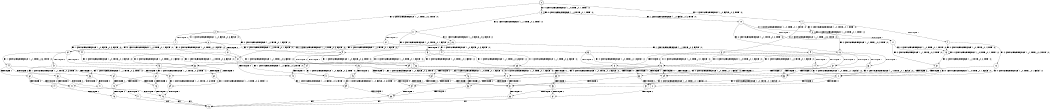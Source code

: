 digraph BCG {
size = "7, 10.5";
center = TRUE;
node [shape = circle];
0 [peripheries = 2];
0 -> 1 [label = "EX !1 !ATOMIC_EXCH_BRANCH (1, +0, FALSE, +0, 3, TRUE) !:0:"];
0 -> 2 [label = "EX !2 !ATOMIC_EXCH_BRANCH (1, +1, TRUE, +0, 2, TRUE) !:0:"];
0 -> 3 [label = "EX !0 !ATOMIC_EXCH_BRANCH (1, +0, TRUE, +0, 1, TRUE) !:0:"];
1 -> 4 [label = "TERMINATE !1"];
1 -> 5 [label = "EX !2 !ATOMIC_EXCH_BRANCH (1, +1, TRUE, +0, 2, TRUE) !:0:"];
1 -> 6 [label = "EX !0 !ATOMIC_EXCH_BRANCH (1, +0, TRUE, +0, 1, TRUE) !:0:"];
2 -> 7 [label = "TERMINATE !2"];
2 -> 8 [label = "EX !1 !ATOMIC_EXCH_BRANCH (1, +0, FALSE, +0, 3, FALSE) !:0:"];
2 -> 9 [label = "EX !0 !ATOMIC_EXCH_BRANCH (1, +0, TRUE, +0, 1, FALSE) !:0:"];
3 -> 10 [label = "EX !1 !ATOMIC_EXCH_BRANCH (1, +0, FALSE, +0, 3, TRUE) !:0:"];
3 -> 11 [label = "EX !2 !ATOMIC_EXCH_BRANCH (1, +1, TRUE, +0, 2, TRUE) !:0:"];
3 -> 3 [label = "EX !0 !ATOMIC_EXCH_BRANCH (1, +0, TRUE, +0, 1, TRUE) !:0:"];
4 -> 12 [label = "EX !2 !ATOMIC_EXCH_BRANCH (1, +1, TRUE, +0, 2, TRUE) !:0:"];
4 -> 13 [label = "EX !0 !ATOMIC_EXCH_BRANCH (1, +0, TRUE, +0, 1, TRUE) !:0:"];
5 -> 14 [label = "TERMINATE !1"];
5 -> 15 [label = "TERMINATE !2"];
5 -> 16 [label = "EX !0 !ATOMIC_EXCH_BRANCH (1, +0, TRUE, +0, 1, FALSE) !:0:"];
6 -> 17 [label = "TERMINATE !1"];
6 -> 18 [label = "EX !2 !ATOMIC_EXCH_BRANCH (1, +1, TRUE, +0, 2, TRUE) !:0:"];
6 -> 6 [label = "EX !0 !ATOMIC_EXCH_BRANCH (1, +0, TRUE, +0, 1, TRUE) !:0:"];
7 -> 19 [label = "EX !1 !ATOMIC_EXCH_BRANCH (1, +0, FALSE, +0, 3, FALSE) !:0:"];
7 -> 20 [label = "EX !0 !ATOMIC_EXCH_BRANCH (1, +0, TRUE, +0, 1, FALSE) !:0:"];
8 -> 21 [label = "TERMINATE !2"];
8 -> 22 [label = "EX !0 !ATOMIC_EXCH_BRANCH (1, +0, TRUE, +0, 1, FALSE) !:0:"];
8 -> 23 [label = "EX !1 !ATOMIC_EXCH_BRANCH (1, +1, TRUE, +0, 3, FALSE) !:0:"];
9 -> 24 [label = "TERMINATE !2"];
9 -> 25 [label = "TERMINATE !0"];
9 -> 26 [label = "EX !1 !ATOMIC_EXCH_BRANCH (1, +0, FALSE, +0, 3, TRUE) !:0:"];
10 -> 17 [label = "TERMINATE !1"];
10 -> 18 [label = "EX !2 !ATOMIC_EXCH_BRANCH (1, +1, TRUE, +0, 2, TRUE) !:0:"];
10 -> 6 [label = "EX !0 !ATOMIC_EXCH_BRANCH (1, +0, TRUE, +0, 1, TRUE) !:0:"];
11 -> 27 [label = "TERMINATE !2"];
11 -> 28 [label = "EX !1 !ATOMIC_EXCH_BRANCH (1, +0, FALSE, +0, 3, FALSE) !:0:"];
11 -> 9 [label = "EX !0 !ATOMIC_EXCH_BRANCH (1, +0, TRUE, +0, 1, FALSE) !:0:"];
12 -> 29 [label = "TERMINATE !2"];
12 -> 30 [label = "EX !0 !ATOMIC_EXCH_BRANCH (1, +0, TRUE, +0, 1, FALSE) !:0:"];
13 -> 31 [label = "EX !2 !ATOMIC_EXCH_BRANCH (1, +1, TRUE, +0, 2, TRUE) !:0:"];
13 -> 13 [label = "EX !0 !ATOMIC_EXCH_BRANCH (1, +0, TRUE, +0, 1, TRUE) !:0:"];
14 -> 29 [label = "TERMINATE !2"];
14 -> 30 [label = "EX !0 !ATOMIC_EXCH_BRANCH (1, +0, TRUE, +0, 1, FALSE) !:0:"];
15 -> 29 [label = "TERMINATE !1"];
15 -> 32 [label = "EX !0 !ATOMIC_EXCH_BRANCH (1, +0, TRUE, +0, 1, FALSE) !:0:"];
16 -> 33 [label = "TERMINATE !1"];
16 -> 34 [label = "TERMINATE !2"];
16 -> 35 [label = "TERMINATE !0"];
17 -> 31 [label = "EX !2 !ATOMIC_EXCH_BRANCH (1, +1, TRUE, +0, 2, TRUE) !:0:"];
17 -> 13 [label = "EX !0 !ATOMIC_EXCH_BRANCH (1, +0, TRUE, +0, 1, TRUE) !:0:"];
18 -> 36 [label = "TERMINATE !1"];
18 -> 37 [label = "TERMINATE !2"];
18 -> 16 [label = "EX !0 !ATOMIC_EXCH_BRANCH (1, +0, TRUE, +0, 1, FALSE) !:0:"];
19 -> 38 [label = "EX !0 !ATOMIC_EXCH_BRANCH (1, +0, TRUE, +0, 1, FALSE) !:0:"];
19 -> 39 [label = "EX !1 !ATOMIC_EXCH_BRANCH (1, +1, TRUE, +0, 3, FALSE) !:0:"];
20 -> 40 [label = "TERMINATE !0"];
20 -> 41 [label = "EX !1 !ATOMIC_EXCH_BRANCH (1, +0, FALSE, +0, 3, TRUE) !:0:"];
21 -> 38 [label = "EX !0 !ATOMIC_EXCH_BRANCH (1, +0, TRUE, +0, 1, FALSE) !:0:"];
21 -> 39 [label = "EX !1 !ATOMIC_EXCH_BRANCH (1, +1, TRUE, +0, 3, FALSE) !:0:"];
22 -> 42 [label = "TERMINATE !2"];
22 -> 43 [label = "TERMINATE !0"];
22 -> 44 [label = "EX !1 !ATOMIC_EXCH_BRANCH (1, +1, TRUE, +0, 3, TRUE) !:0:"];
23 -> 14 [label = "TERMINATE !1"];
23 -> 15 [label = "TERMINATE !2"];
23 -> 16 [label = "EX !0 !ATOMIC_EXCH_BRANCH (1, +0, TRUE, +0, 1, FALSE) !:0:"];
24 -> 40 [label = "TERMINATE !0"];
24 -> 41 [label = "EX !1 !ATOMIC_EXCH_BRANCH (1, +0, FALSE, +0, 3, TRUE) !:0:"];
25 -> 45 [label = "TERMINATE !2"];
25 -> 46 [label = "EX !1 !ATOMIC_EXCH_BRANCH (1, +0, FALSE, +0, 3, TRUE) !:1:"];
26 -> 33 [label = "TERMINATE !1"];
26 -> 34 [label = "TERMINATE !2"];
26 -> 35 [label = "TERMINATE !0"];
27 -> 47 [label = "EX !1 !ATOMIC_EXCH_BRANCH (1, +0, FALSE, +0, 3, FALSE) !:0:"];
27 -> 20 [label = "EX !0 !ATOMIC_EXCH_BRANCH (1, +0, TRUE, +0, 1, FALSE) !:0:"];
28 -> 48 [label = "TERMINATE !2"];
28 -> 49 [label = "EX !1 !ATOMIC_EXCH_BRANCH (1, +1, TRUE, +0, 3, FALSE) !:0:"];
28 -> 22 [label = "EX !0 !ATOMIC_EXCH_BRANCH (1, +0, TRUE, +0, 1, FALSE) !:0:"];
29 -> 50 [label = "EX !0 !ATOMIC_EXCH_BRANCH (1, +0, TRUE, +0, 1, FALSE) !:0:"];
30 -> 51 [label = "TERMINATE !2"];
30 -> 52 [label = "TERMINATE !0"];
31 -> 53 [label = "TERMINATE !2"];
31 -> 30 [label = "EX !0 !ATOMIC_EXCH_BRANCH (1, +0, TRUE, +0, 1, FALSE) !:0:"];
32 -> 51 [label = "TERMINATE !1"];
32 -> 54 [label = "TERMINATE !0"];
33 -> 51 [label = "TERMINATE !2"];
33 -> 52 [label = "TERMINATE !0"];
34 -> 51 [label = "TERMINATE !1"];
34 -> 54 [label = "TERMINATE !0"];
35 -> 55 [label = "TERMINATE !1"];
35 -> 56 [label = "TERMINATE !2"];
36 -> 53 [label = "TERMINATE !2"];
36 -> 30 [label = "EX !0 !ATOMIC_EXCH_BRANCH (1, +0, TRUE, +0, 1, FALSE) !:0:"];
37 -> 53 [label = "TERMINATE !1"];
37 -> 32 [label = "EX !0 !ATOMIC_EXCH_BRANCH (1, +0, TRUE, +0, 1, FALSE) !:0:"];
38 -> 57 [label = "TERMINATE !0"];
38 -> 58 [label = "EX !1 !ATOMIC_EXCH_BRANCH (1, +1, TRUE, +0, 3, TRUE) !:0:"];
39 -> 29 [label = "TERMINATE !1"];
39 -> 32 [label = "EX !0 !ATOMIC_EXCH_BRANCH (1, +0, TRUE, +0, 1, FALSE) !:0:"];
40 -> 59 [label = "EX !1 !ATOMIC_EXCH_BRANCH (1, +0, FALSE, +0, 3, TRUE) !:1:"];
41 -> 51 [label = "TERMINATE !1"];
41 -> 54 [label = "TERMINATE !0"];
42 -> 57 [label = "TERMINATE !0"];
42 -> 58 [label = "EX !1 !ATOMIC_EXCH_BRANCH (1, +1, TRUE, +0, 3, TRUE) !:0:"];
43 -> 60 [label = "TERMINATE !2"];
43 -> 61 [label = "EX !1 !ATOMIC_EXCH_BRANCH (1, +1, TRUE, +0, 3, TRUE) !:1:"];
44 -> 62 [label = "TERMINATE !1"];
44 -> 63 [label = "TERMINATE !2"];
44 -> 64 [label = "TERMINATE !0"];
45 -> 59 [label = "EX !1 !ATOMIC_EXCH_BRANCH (1, +0, FALSE, +0, 3, TRUE) !:1:"];
46 -> 55 [label = "TERMINATE !1"];
46 -> 56 [label = "TERMINATE !2"];
47 -> 65 [label = "EX !1 !ATOMIC_EXCH_BRANCH (1, +1, TRUE, +0, 3, FALSE) !:0:"];
47 -> 38 [label = "EX !0 !ATOMIC_EXCH_BRANCH (1, +0, TRUE, +0, 1, FALSE) !:0:"];
48 -> 65 [label = "EX !1 !ATOMIC_EXCH_BRANCH (1, +1, TRUE, +0, 3, FALSE) !:0:"];
48 -> 38 [label = "EX !0 !ATOMIC_EXCH_BRANCH (1, +0, TRUE, +0, 1, FALSE) !:0:"];
49 -> 36 [label = "TERMINATE !1"];
49 -> 37 [label = "TERMINATE !2"];
49 -> 16 [label = "EX !0 !ATOMIC_EXCH_BRANCH (1, +0, TRUE, +0, 1, FALSE) !:0:"];
50 -> 66 [label = "TERMINATE !0"];
51 -> 66 [label = "TERMINATE !0"];
52 -> 67 [label = "TERMINATE !2"];
53 -> 50 [label = "EX !0 !ATOMIC_EXCH_BRANCH (1, +0, TRUE, +0, 1, FALSE) !:0:"];
54 -> 68 [label = "TERMINATE !1"];
55 -> 67 [label = "TERMINATE !2"];
56 -> 68 [label = "TERMINATE !1"];
57 -> 69 [label = "EX !1 !ATOMIC_EXCH_BRANCH (1, +1, TRUE, +0, 3, TRUE) !:1:"];
58 -> 70 [label = "TERMINATE !1"];
58 -> 71 [label = "TERMINATE !0"];
59 -> 68 [label = "TERMINATE !1"];
60 -> 69 [label = "EX !1 !ATOMIC_EXCH_BRANCH (1, +1, TRUE, +0, 3, TRUE) !:1:"];
61 -> 72 [label = "TERMINATE !1"];
61 -> 73 [label = "TERMINATE !2"];
62 -> 70 [label = "TERMINATE !2"];
62 -> 74 [label = "TERMINATE !0"];
63 -> 70 [label = "TERMINATE !1"];
63 -> 71 [label = "TERMINATE !0"];
64 -> 72 [label = "TERMINATE !1"];
64 -> 73 [label = "TERMINATE !2"];
65 -> 53 [label = "TERMINATE !1"];
65 -> 32 [label = "EX !0 !ATOMIC_EXCH_BRANCH (1, +0, TRUE, +0, 1, FALSE) !:0:"];
66 -> 75 [label = "exit"];
67 -> 75 [label = "exit"];
68 -> 75 [label = "exit"];
69 -> 76 [label = "TERMINATE !1"];
70 -> 77 [label = "TERMINATE !0"];
71 -> 76 [label = "TERMINATE !1"];
72 -> 78 [label = "TERMINATE !2"];
73 -> 76 [label = "TERMINATE !1"];
74 -> 78 [label = "TERMINATE !2"];
76 -> 75 [label = "exit"];
77 -> 75 [label = "exit"];
78 -> 75 [label = "exit"];
}
